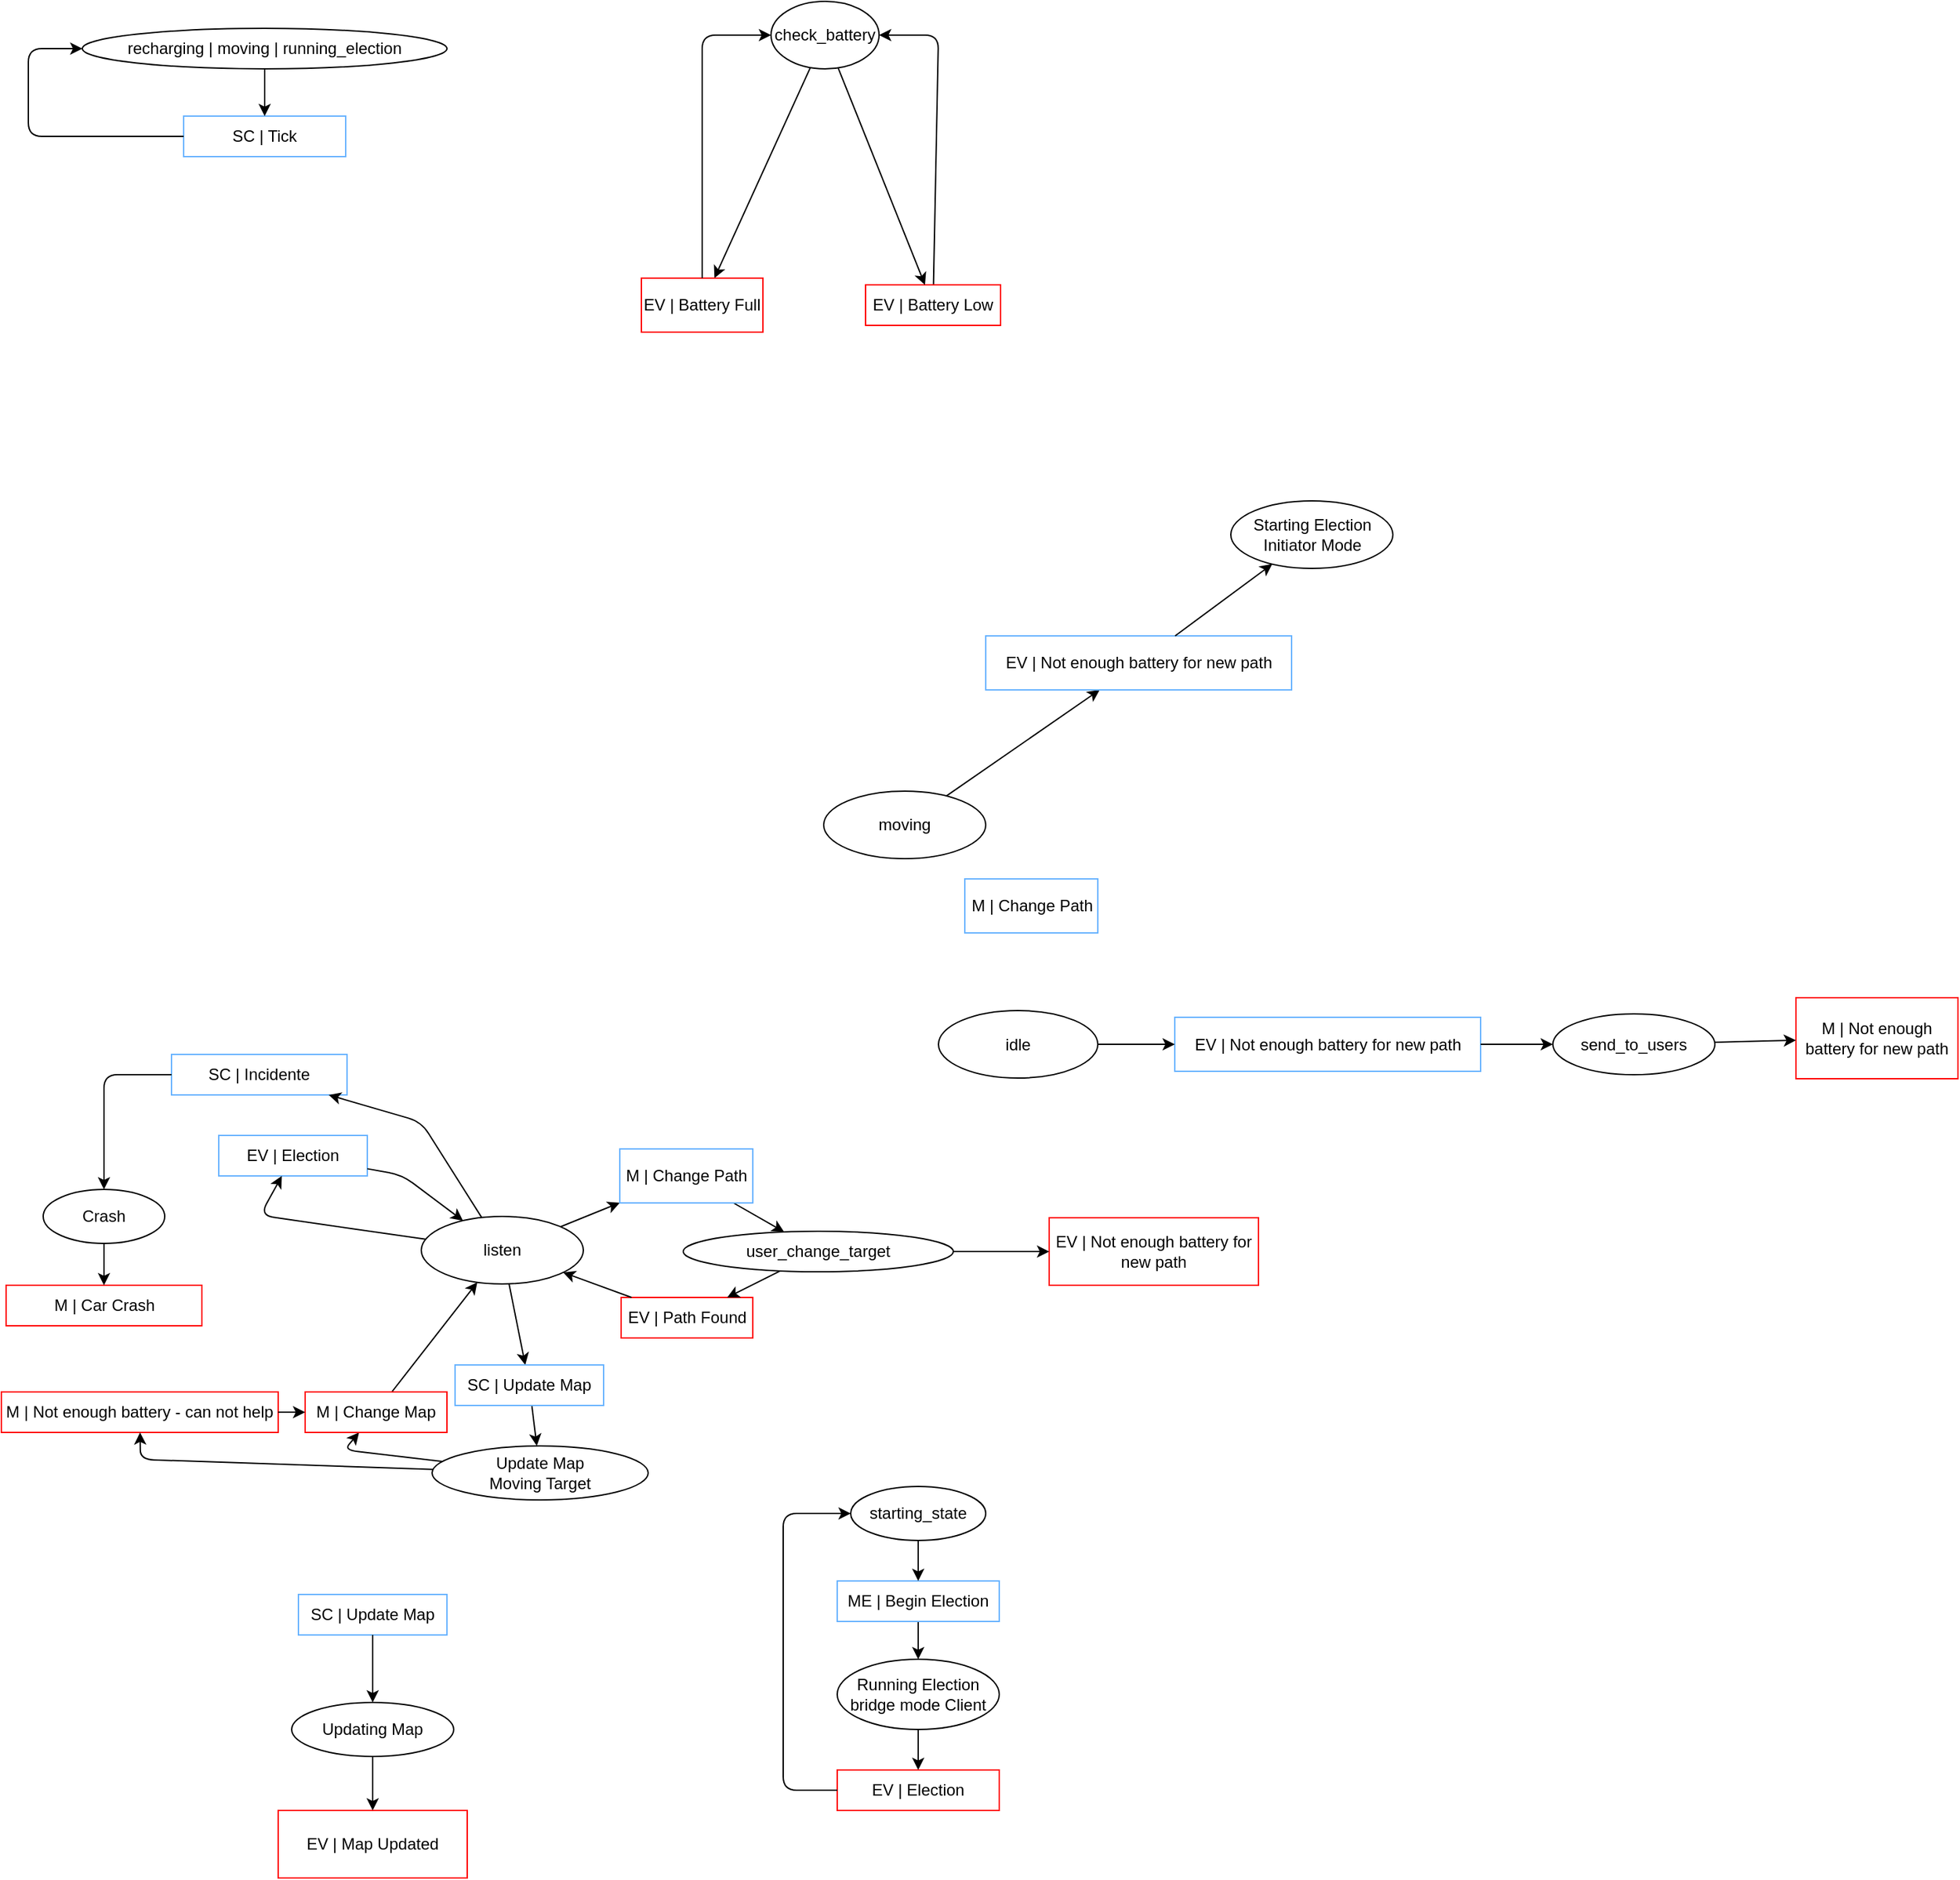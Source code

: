 <mxfile version="12.9.3" type="device"><diagram id="diEVyPswuaSnPdfDXMXA" name="Page-1"><mxGraphModel dx="1422" dy="822" grid="1" gridSize="10" guides="1" tooltips="1" connect="1" arrows="1" fold="1" page="1" pageScale="1" pageWidth="827" pageHeight="1169" math="0" shadow="0"><root><mxCell id="0"/><mxCell id="1" parent="0"/><mxCell id="Vb-zyjc7atUUGje5Q2-R-17" value="Running Election bridge mode Client" style="ellipse;whiteSpace=wrap;html=1;" parent="1" vertex="1"><mxGeometry x="659" y="1248" width="120" height="52" as="geometry"/></mxCell><mxCell id="Vb-zyjc7atUUGje5Q2-R-18" value="" style="endArrow=classic;html=1;" parent="1" source="Vb-zyjc7atUUGje5Q2-R-19" target="Vb-zyjc7atUUGje5Q2-R-17" edge="1"><mxGeometry width="50" height="50" relative="1" as="geometry"><mxPoint x="985" y="1303.096" as="sourcePoint"/><mxPoint x="985" y="1340" as="targetPoint"/><Array as="points"/></mxGeometry></mxCell><mxCell id="Vb-zyjc7atUUGje5Q2-R-19" value="ME | Begin Election" style="rounded=0;whiteSpace=wrap;html=1;strokeColor=#66B2FF;fillColor=none;" parent="1" vertex="1"><mxGeometry x="659" y="1190" width="120" height="30" as="geometry"/></mxCell><mxCell id="Vb-zyjc7atUUGje5Q2-R-20" value="" style="endArrow=classic;html=1;" parent="1" source="Vb-zyjc7atUUGje5Q2-R-17" target="Vb-zyjc7atUUGje5Q2-R-21" edge="1"><mxGeometry width="50" height="50" relative="1" as="geometry"><mxPoint x="1005" y="1330" as="sourcePoint"/><mxPoint x="690.833" y="1348" as="targetPoint"/></mxGeometry></mxCell><mxCell id="Vb-zyjc7atUUGje5Q2-R-21" value="EV | Election" style="rounded=0;whiteSpace=wrap;html=1;strokeColor=#FF0000;" parent="1" vertex="1"><mxGeometry x="659" y="1330" width="120" height="30" as="geometry"/></mxCell><mxCell id="Vb-zyjc7atUUGje5Q2-R-23" value="starting_state" style="ellipse;whiteSpace=wrap;html=1;" parent="1" vertex="1"><mxGeometry x="669" y="1120" width="100" height="40" as="geometry"/></mxCell><mxCell id="Vb-zyjc7atUUGje5Q2-R-26" value="" style="endArrow=classic;html=1;" parent="1" source="Vb-zyjc7atUUGje5Q2-R-23" target="Vb-zyjc7atUUGje5Q2-R-19" edge="1"><mxGeometry width="50" height="50" relative="1" as="geometry"><mxPoint x="859" y="1200" as="sourcePoint"/><mxPoint x="909" y="1150" as="targetPoint"/></mxGeometry></mxCell><mxCell id="Vb-zyjc7atUUGje5Q2-R-27" value="" style="endArrow=classic;html=1;" parent="1" source="Vb-zyjc7atUUGje5Q2-R-21" target="Vb-zyjc7atUUGje5Q2-R-23" edge="1"><mxGeometry width="50" height="50" relative="1" as="geometry"><mxPoint x="559" y="1310" as="sourcePoint"/><mxPoint x="609" y="1260" as="targetPoint"/><Array as="points"><mxPoint x="619" y="1345"/><mxPoint x="619" y="1140"/></Array></mxGeometry></mxCell><mxCell id="Vb-zyjc7atUUGje5Q2-R-29" value="" style="endArrow=classic;html=1;" parent="1" source="Vb-zyjc7atUUGje5Q2-R-31" target="Vb-zyjc7atUUGje5Q2-R-33" edge="1"><mxGeometry width="50" height="50" relative="1" as="geometry"><mxPoint x="502.244" y="185" as="sourcePoint"/><mxPoint x="810" y="245" as="targetPoint"/><Array as="points"><mxPoint x="734" y="45"/></Array></mxGeometry></mxCell><mxCell id="Vb-zyjc7atUUGje5Q2-R-30" value="" style="endArrow=classic;html=1;" parent="1" source="Vb-zyjc7atUUGje5Q2-R-33" target="Vb-zyjc7atUUGje5Q2-R-32" edge="1"><mxGeometry width="50" height="50" relative="1" as="geometry"><mxPoint x="874" y="255" as="sourcePoint"/><mxPoint x="456.5" y="224.665" as="targetPoint"/><Array as="points"/></mxGeometry></mxCell><mxCell id="Vb-zyjc7atUUGje5Q2-R-31" value="EV | Battery Low" style="rounded=0;whiteSpace=wrap;html=1;strokeColor=#FF0000;fillColor=none;" parent="1" vertex="1"><mxGeometry x="680" y="230" width="100" height="30" as="geometry"/></mxCell><mxCell id="Vb-zyjc7atUUGje5Q2-R-32" value="EV | Battery Full" style="rounded=0;whiteSpace=wrap;html=1;strokeColor=#FF0000;fillColor=none;" parent="1" vertex="1"><mxGeometry x="514" y="225" width="90" height="40" as="geometry"/></mxCell><mxCell id="Vb-zyjc7atUUGje5Q2-R-33" value="check_battery" style="ellipse;whiteSpace=wrap;html=1;strokeColor=#000000;" parent="1" vertex="1"><mxGeometry x="610" y="20" width="80" height="50" as="geometry"/></mxCell><mxCell id="Vb-zyjc7atUUGje5Q2-R-35" value="" style="endArrow=classic;html=1;" parent="1" source="Vb-zyjc7atUUGje5Q2-R-32" target="Vb-zyjc7atUUGje5Q2-R-33" edge="1"><mxGeometry width="50" height="50" relative="1" as="geometry"><mxPoint x="530" y="195" as="sourcePoint"/><mxPoint x="580" y="145" as="targetPoint"/><Array as="points"><mxPoint x="559" y="45"/></Array></mxGeometry></mxCell><mxCell id="Vb-zyjc7atUUGje5Q2-R-36" value="" style="endArrow=classic;html=1;" parent="1" source="Vb-zyjc7atUUGje5Q2-R-33" target="Vb-zyjc7atUUGje5Q2-R-31" edge="1"><mxGeometry width="50" height="50" relative="1" as="geometry"><mxPoint x="750" y="205" as="sourcePoint"/><mxPoint x="800" y="155" as="targetPoint"/><Array as="points"/></mxGeometry></mxCell><mxCell id="9A-DgLwiPHJCtVqyq0sE-6" value="listen" style="ellipse;whiteSpace=wrap;html=1;" vertex="1" parent="1"><mxGeometry x="351" y="920" width="120" height="50" as="geometry"/></mxCell><mxCell id="9A-DgLwiPHJCtVqyq0sE-10" value="" style="endArrow=classic;html=1;" edge="1" parent="1" source="9A-DgLwiPHJCtVqyq0sE-19" target="9A-DgLwiPHJCtVqyq0sE-11"><mxGeometry width="50" height="50" relative="1" as="geometry"><mxPoint x="930.011" y="944.38" as="sourcePoint"/><mxPoint x="827.5" y="934.38" as="targetPoint"/></mxGeometry></mxCell><mxCell id="9A-DgLwiPHJCtVqyq0sE-11" value="Update Map&lt;br&gt;Moving Target" style="ellipse;whiteSpace=wrap;html=1;" vertex="1" parent="1"><mxGeometry x="359" y="1090" width="160" height="40" as="geometry"/></mxCell><mxCell id="9A-DgLwiPHJCtVqyq0sE-12" value="" style="endArrow=classic;html=1;" edge="1" parent="1" source="9A-DgLwiPHJCtVqyq0sE-6" target="9A-DgLwiPHJCtVqyq0sE-19"><mxGeometry width="50" height="50" relative="1" as="geometry"><mxPoint x="801" y="770" as="sourcePoint"/><mxPoint x="897.5" y="913.898" as="targetPoint"/></mxGeometry></mxCell><mxCell id="9A-DgLwiPHJCtVqyq0sE-13" value="" style="endArrow=classic;html=1;" edge="1" parent="1" source="9A-DgLwiPHJCtVqyq0sE-11" target="9A-DgLwiPHJCtVqyq0sE-20"><mxGeometry width="50" height="50" relative="1" as="geometry"><mxPoint x="687.5" y="1034.38" as="sourcePoint"/><mxPoint x="798.133" y="850" as="targetPoint"/><Array as="points"><mxPoint x="294" y="1093"/></Array></mxGeometry></mxCell><mxCell id="9A-DgLwiPHJCtVqyq0sE-14" value="" style="endArrow=classic;html=1;" edge="1" parent="1" source="9A-DgLwiPHJCtVqyq0sE-20" target="9A-DgLwiPHJCtVqyq0sE-6"><mxGeometry width="50" height="50" relative="1" as="geometry"><mxPoint x="751" y="827.169" as="sourcePoint"/><mxPoint x="820.193" y="869.997" as="targetPoint"/></mxGeometry></mxCell><mxCell id="9A-DgLwiPHJCtVqyq0sE-15" value="user_change_target" style="ellipse;whiteSpace=wrap;html=1;" vertex="1" parent="1"><mxGeometry x="545" y="931" width="200" height="30" as="geometry"/></mxCell><mxCell id="9A-DgLwiPHJCtVqyq0sE-16" value="EV | Not enough battery for new path" style="rounded=0;whiteSpace=wrap;html=1;fillColor=none;strokeColor=#FF0000;" vertex="1" parent="1"><mxGeometry x="816" y="921" width="155" height="50" as="geometry"/></mxCell><mxCell id="9A-DgLwiPHJCtVqyq0sE-17" value="" style="endArrow=classic;html=1;" edge="1" parent="1" source="9A-DgLwiPHJCtVqyq0sE-21" target="9A-DgLwiPHJCtVqyq0sE-15"><mxGeometry width="50" height="50" relative="1" as="geometry"><mxPoint x="921" y="820" as="sourcePoint"/><mxPoint x="971" y="770" as="targetPoint"/></mxGeometry></mxCell><mxCell id="9A-DgLwiPHJCtVqyq0sE-18" value="" style="endArrow=classic;html=1;" edge="1" parent="1" source="9A-DgLwiPHJCtVqyq0sE-6" target="9A-DgLwiPHJCtVqyq0sE-21"><mxGeometry width="50" height="50" relative="1" as="geometry"><mxPoint x="860.687" y="734.078" as="sourcePoint"/><mxPoint x="962.964" y="741.09" as="targetPoint"/></mxGeometry></mxCell><mxCell id="9A-DgLwiPHJCtVqyq0sE-19" value="SC | Update Map" style="rounded=0;whiteSpace=wrap;html=1;strokeColor=#66B2FF;fillColor=none;" vertex="1" parent="1"><mxGeometry x="376" y="1030" width="110" height="30" as="geometry"/></mxCell><mxCell id="9A-DgLwiPHJCtVqyq0sE-20" value="M | Change Map" style="rounded=0;whiteSpace=wrap;html=1;fillColor=none;strokeColor=#FF0000;" vertex="1" parent="1"><mxGeometry x="265" y="1050" width="105" height="30" as="geometry"/></mxCell><mxCell id="9A-DgLwiPHJCtVqyq0sE-21" value="M | Change Path" style="rounded=0;whiteSpace=wrap;html=1;strokeColor=#66B2FF;fillColor=none;" vertex="1" parent="1"><mxGeometry x="498" y="870" width="98.5" height="40" as="geometry"/></mxCell><mxCell id="9A-DgLwiPHJCtVqyq0sE-22" value="EV | Path Found" style="rounded=0;whiteSpace=wrap;html=1;fillColor=none;strokeColor=#FF0000;" vertex="1" parent="1"><mxGeometry x="499" y="980" width="97.5" height="30" as="geometry"/></mxCell><mxCell id="9A-DgLwiPHJCtVqyq0sE-23" value="" style="endArrow=classic;html=1;" edge="1" parent="1" source="9A-DgLwiPHJCtVqyq0sE-15" target="9A-DgLwiPHJCtVqyq0sE-22"><mxGeometry width="50" height="50" relative="1" as="geometry"><mxPoint x="481" y="1090" as="sourcePoint"/><mxPoint x="531" y="1040" as="targetPoint"/></mxGeometry></mxCell><mxCell id="9A-DgLwiPHJCtVqyq0sE-24" value="" style="endArrow=classic;html=1;" edge="1" parent="1" source="9A-DgLwiPHJCtVqyq0sE-22" target="9A-DgLwiPHJCtVqyq0sE-6"><mxGeometry width="50" height="50" relative="1" as="geometry"><mxPoint x="531" y="1040" as="sourcePoint"/><mxPoint x="581" y="990" as="targetPoint"/></mxGeometry></mxCell><mxCell id="9A-DgLwiPHJCtVqyq0sE-25" value="" style="endArrow=classic;html=1;" edge="1" parent="1" source="9A-DgLwiPHJCtVqyq0sE-15" target="9A-DgLwiPHJCtVqyq0sE-16"><mxGeometry width="50" height="50" relative="1" as="geometry"><mxPoint x="271" y="840" as="sourcePoint"/><mxPoint x="321" y="790" as="targetPoint"/></mxGeometry></mxCell><mxCell id="9A-DgLwiPHJCtVqyq0sE-27" value="SC | Incidente" style="rounded=0;whiteSpace=wrap;html=1;strokeColor=#66B2FF;fillColor=none;" vertex="1" parent="1"><mxGeometry x="166" y="800" width="130" height="30" as="geometry"/></mxCell><mxCell id="9A-DgLwiPHJCtVqyq0sE-28" value="" style="endArrow=classic;html=1;" edge="1" parent="1" source="9A-DgLwiPHJCtVqyq0sE-6" target="9A-DgLwiPHJCtVqyq0sE-27"><mxGeometry width="50" height="50" relative="1" as="geometry"><mxPoint x="11" y="910" as="sourcePoint"/><mxPoint x="61" y="860" as="targetPoint"/><Array as="points"><mxPoint x="351" y="850"/></Array></mxGeometry></mxCell><mxCell id="9A-DgLwiPHJCtVqyq0sE-29" value="Crash" style="ellipse;whiteSpace=wrap;html=1;" vertex="1" parent="1"><mxGeometry x="71" y="900" width="90" height="40" as="geometry"/></mxCell><mxCell id="9A-DgLwiPHJCtVqyq0sE-30" value="" style="endArrow=classic;html=1;" edge="1" parent="1" source="9A-DgLwiPHJCtVqyq0sE-27" target="9A-DgLwiPHJCtVqyq0sE-29"><mxGeometry width="50" height="50" relative="1" as="geometry"><mxPoint x="91" y="860" as="sourcePoint"/><mxPoint x="141" y="810" as="targetPoint"/><Array as="points"><mxPoint x="116" y="815"/></Array></mxGeometry></mxCell><mxCell id="9A-DgLwiPHJCtVqyq0sE-31" value="M | Car Crash" style="rounded=0;whiteSpace=wrap;html=1;fillColor=none;strokeColor=#FF0000;" vertex="1" parent="1"><mxGeometry x="43.5" y="971" width="145" height="30" as="geometry"/></mxCell><mxCell id="9A-DgLwiPHJCtVqyq0sE-32" value="" style="endArrow=classic;html=1;" edge="1" parent="1" source="9A-DgLwiPHJCtVqyq0sE-29" target="9A-DgLwiPHJCtVqyq0sE-31"><mxGeometry width="50" height="50" relative="1" as="geometry"><mxPoint x="-59" y="820" as="sourcePoint"/><mxPoint x="-9" y="770" as="targetPoint"/></mxGeometry></mxCell><mxCell id="9A-DgLwiPHJCtVqyq0sE-33" value="M | Not enough battery - can not help" style="rounded=0;whiteSpace=wrap;html=1;fillColor=none;strokeColor=#FF0000;" vertex="1" parent="1"><mxGeometry x="40" y="1050" width="205" height="30" as="geometry"/></mxCell><mxCell id="9A-DgLwiPHJCtVqyq0sE-34" value="" style="endArrow=classic;html=1;" edge="1" parent="1" source="9A-DgLwiPHJCtVqyq0sE-11" target="9A-DgLwiPHJCtVqyq0sE-33"><mxGeometry width="50" height="50" relative="1" as="geometry"><mxPoint x="-139" y="1060" as="sourcePoint"/><mxPoint x="-89" y="1010" as="targetPoint"/><Array as="points"><mxPoint x="143" y="1100"/></Array></mxGeometry></mxCell><mxCell id="9A-DgLwiPHJCtVqyq0sE-35" value="" style="endArrow=classic;html=1;" edge="1" parent="1" source="9A-DgLwiPHJCtVqyq0sE-33" target="9A-DgLwiPHJCtVqyq0sE-20"><mxGeometry width="50" height="50" relative="1" as="geometry"><mxPoint x="81" y="1180" as="sourcePoint"/><mxPoint x="131" y="1130" as="targetPoint"/></mxGeometry></mxCell><mxCell id="9A-DgLwiPHJCtVqyq0sE-36" value="EV | Election" style="rounded=0;whiteSpace=wrap;html=1;strokeColor=#66B2FF;fillColor=none;" vertex="1" parent="1"><mxGeometry x="201" y="860" width="110" height="30" as="geometry"/></mxCell><mxCell id="9A-DgLwiPHJCtVqyq0sE-37" value="" style="endArrow=classic;html=1;" edge="1" parent="1" source="9A-DgLwiPHJCtVqyq0sE-6" target="9A-DgLwiPHJCtVqyq0sE-36"><mxGeometry width="50" height="50" relative="1" as="geometry"><mxPoint x="311.771" y="939.995" as="sourcePoint"/><mxPoint x="176.6" y="799.21" as="targetPoint"/><Array as="points"><mxPoint x="231.6" y="919.21"/></Array></mxGeometry></mxCell><mxCell id="9A-DgLwiPHJCtVqyq0sE-38" value="" style="endArrow=classic;html=1;" edge="1" parent="1" source="9A-DgLwiPHJCtVqyq0sE-36" target="9A-DgLwiPHJCtVqyq0sE-6"><mxGeometry width="50" height="50" relative="1" as="geometry"><mxPoint x="196.6" y="859.21" as="sourcePoint"/><mxPoint x="351.002" y="920.413" as="targetPoint"/><Array as="points"><mxPoint x="336.6" y="889.21"/></Array></mxGeometry></mxCell><mxCell id="9A-DgLwiPHJCtVqyq0sE-41" value="" style="endArrow=classic;html=1;" edge="1" parent="1" source="9A-DgLwiPHJCtVqyq0sE-45" target="9A-DgLwiPHJCtVqyq0sE-51"><mxGeometry width="50" height="50" relative="1" as="geometry"><mxPoint x="869" y="910" as="sourcePoint"/><mxPoint x="1039.004" y="945.293" as="targetPoint"/></mxGeometry></mxCell><mxCell id="9A-DgLwiPHJCtVqyq0sE-45" value="moving" style="ellipse;whiteSpace=wrap;html=1;" vertex="1" parent="1"><mxGeometry x="649" y="605" width="120" height="50" as="geometry"/></mxCell><mxCell id="9A-DgLwiPHJCtVqyq0sE-50" value="Starting Election&lt;br&gt;Initiator Mode" style="ellipse;whiteSpace=wrap;html=1;" vertex="1" parent="1"><mxGeometry x="950.5" y="390" width="120" height="50" as="geometry"/></mxCell><mxCell id="9A-DgLwiPHJCtVqyq0sE-51" value="EV | Not enough battery for new path" style="rounded=0;whiteSpace=wrap;html=1;strokeColor=#66B2FF;fillColor=none;" vertex="1" parent="1"><mxGeometry x="769" y="490" width="226.5" height="40" as="geometry"/></mxCell><mxCell id="9A-DgLwiPHJCtVqyq0sE-52" value="" style="endArrow=classic;html=1;" edge="1" parent="1" source="9A-DgLwiPHJCtVqyq0sE-51" target="9A-DgLwiPHJCtVqyq0sE-50"><mxGeometry width="50" height="50" relative="1" as="geometry"><mxPoint x="799" y="450" as="sourcePoint"/><mxPoint x="849" y="400" as="targetPoint"/></mxGeometry></mxCell><mxCell id="9A-DgLwiPHJCtVqyq0sE-53" value="idle" style="ellipse;whiteSpace=wrap;html=1;" vertex="1" parent="1"><mxGeometry x="734" y="767.5" width="118" height="50" as="geometry"/></mxCell><mxCell id="9A-DgLwiPHJCtVqyq0sE-54" value="send_to_users" style="ellipse;whiteSpace=wrap;html=1;" vertex="1" parent="1"><mxGeometry x="1189" y="770" width="120" height="45" as="geometry"/></mxCell><mxCell id="9A-DgLwiPHJCtVqyq0sE-55" value="EV | Not enough battery for new path" style="rounded=0;whiteSpace=wrap;html=1;strokeColor=#66B2FF;fillColor=none;" vertex="1" parent="1"><mxGeometry x="909" y="772.5" width="226.5" height="40" as="geometry"/></mxCell><mxCell id="9A-DgLwiPHJCtVqyq0sE-56" value="" style="endArrow=classic;html=1;" edge="1" parent="1" source="9A-DgLwiPHJCtVqyq0sE-53" target="9A-DgLwiPHJCtVqyq0sE-55"><mxGeometry width="50" height="50" relative="1" as="geometry"><mxPoint x="879" y="750" as="sourcePoint"/><mxPoint x="929" y="700" as="targetPoint"/></mxGeometry></mxCell><mxCell id="9A-DgLwiPHJCtVqyq0sE-57" value="" style="endArrow=classic;html=1;" edge="1" parent="1" source="9A-DgLwiPHJCtVqyq0sE-55" target="9A-DgLwiPHJCtVqyq0sE-54"><mxGeometry width="50" height="50" relative="1" as="geometry"><mxPoint x="1089" y="760" as="sourcePoint"/><mxPoint x="1139" y="710" as="targetPoint"/></mxGeometry></mxCell><mxCell id="9A-DgLwiPHJCtVqyq0sE-58" value="&lt;span style=&quot;white-space: normal&quot;&gt;M | Not enough battery for new path&lt;/span&gt;" style="rounded=0;whiteSpace=wrap;html=1;strokeColor=#FF0000;" vertex="1" parent="1"><mxGeometry x="1369" y="758" width="120" height="60" as="geometry"/></mxCell><mxCell id="9A-DgLwiPHJCtVqyq0sE-59" value="" style="endArrow=classic;html=1;" edge="1" parent="1" source="9A-DgLwiPHJCtVqyq0sE-54" target="9A-DgLwiPHJCtVqyq0sE-58"><mxGeometry width="50" height="50" relative="1" as="geometry"><mxPoint x="1249" y="750" as="sourcePoint"/><mxPoint x="1299" y="700" as="targetPoint"/></mxGeometry></mxCell><mxCell id="9A-DgLwiPHJCtVqyq0sE-62" value="SC | Tick" style="rounded=0;whiteSpace=wrap;html=1;strokeColor=#66B2FF;fillColor=none;" vertex="1" parent="1"><mxGeometry x="175" y="105" width="120" height="30" as="geometry"/></mxCell><mxCell id="9A-DgLwiPHJCtVqyq0sE-65" value="recharging | moving | running_election" style="ellipse;whiteSpace=wrap;html=1;" vertex="1" parent="1"><mxGeometry x="100" y="40" width="270" height="30" as="geometry"/></mxCell><mxCell id="9A-DgLwiPHJCtVqyq0sE-66" value="" style="endArrow=classic;html=1;" edge="1" parent="1" source="9A-DgLwiPHJCtVqyq0sE-65" target="9A-DgLwiPHJCtVqyq0sE-62"><mxGeometry width="50" height="50" relative="1" as="geometry"><mxPoint x="150" y="115" as="sourcePoint"/><mxPoint x="200" y="65" as="targetPoint"/></mxGeometry></mxCell><mxCell id="9A-DgLwiPHJCtVqyq0sE-67" value="" style="endArrow=classic;html=1;" edge="1" parent="1" source="9A-DgLwiPHJCtVqyq0sE-62" target="9A-DgLwiPHJCtVqyq0sE-65"><mxGeometry width="50" height="50" relative="1" as="geometry"><mxPoint x="-50" y="260" as="sourcePoint"/><mxPoint x="-100" y="175" as="targetPoint"/><Array as="points"><mxPoint x="60" y="120"/><mxPoint x="60" y="55"/></Array></mxGeometry></mxCell><mxCell id="9A-DgLwiPHJCtVqyq0sE-68" value="SC | Update Map" style="rounded=0;whiteSpace=wrap;html=1;strokeColor=#66B2FF;fillColor=none;" vertex="1" parent="1"><mxGeometry x="260" y="1200" width="110" height="30" as="geometry"/></mxCell><mxCell id="9A-DgLwiPHJCtVqyq0sE-69" value="Updating Map" style="ellipse;whiteSpace=wrap;html=1;" vertex="1" parent="1"><mxGeometry x="255" y="1280" width="120" height="40" as="geometry"/></mxCell><mxCell id="9A-DgLwiPHJCtVqyq0sE-70" value="" style="endArrow=classic;html=1;" edge="1" parent="1" source="9A-DgLwiPHJCtVqyq0sE-68" target="9A-DgLwiPHJCtVqyq0sE-69"><mxGeometry width="50" height="50" relative="1" as="geometry"><mxPoint x="441" y="1270" as="sourcePoint"/><mxPoint x="491" y="1220" as="targetPoint"/></mxGeometry></mxCell><mxCell id="9A-DgLwiPHJCtVqyq0sE-71" value="" style="endArrow=classic;html=1;" edge="1" parent="1" source="9A-DgLwiPHJCtVqyq0sE-69" target="9A-DgLwiPHJCtVqyq0sE-72"><mxGeometry width="50" height="50" relative="1" as="geometry"><mxPoint x="296.347" y="1299.009" as="sourcePoint"/><mxPoint x="248.474" y="1360" as="targetPoint"/></mxGeometry></mxCell><mxCell id="9A-DgLwiPHJCtVqyq0sE-72" value="EV | Map Updated" style="rounded=0;whiteSpace=wrap;html=1;fillColor=none;strokeColor=#FF0000;" vertex="1" parent="1"><mxGeometry x="245" y="1360" width="140" height="50" as="geometry"/></mxCell><mxCell id="9A-DgLwiPHJCtVqyq0sE-73" value="M | Change Path" style="rounded=0;whiteSpace=wrap;html=1;strokeColor=#66B2FF;fillColor=none;" vertex="1" parent="1"><mxGeometry x="753.5" y="670" width="98.5" height="40" as="geometry"/></mxCell></root></mxGraphModel></diagram></mxfile>